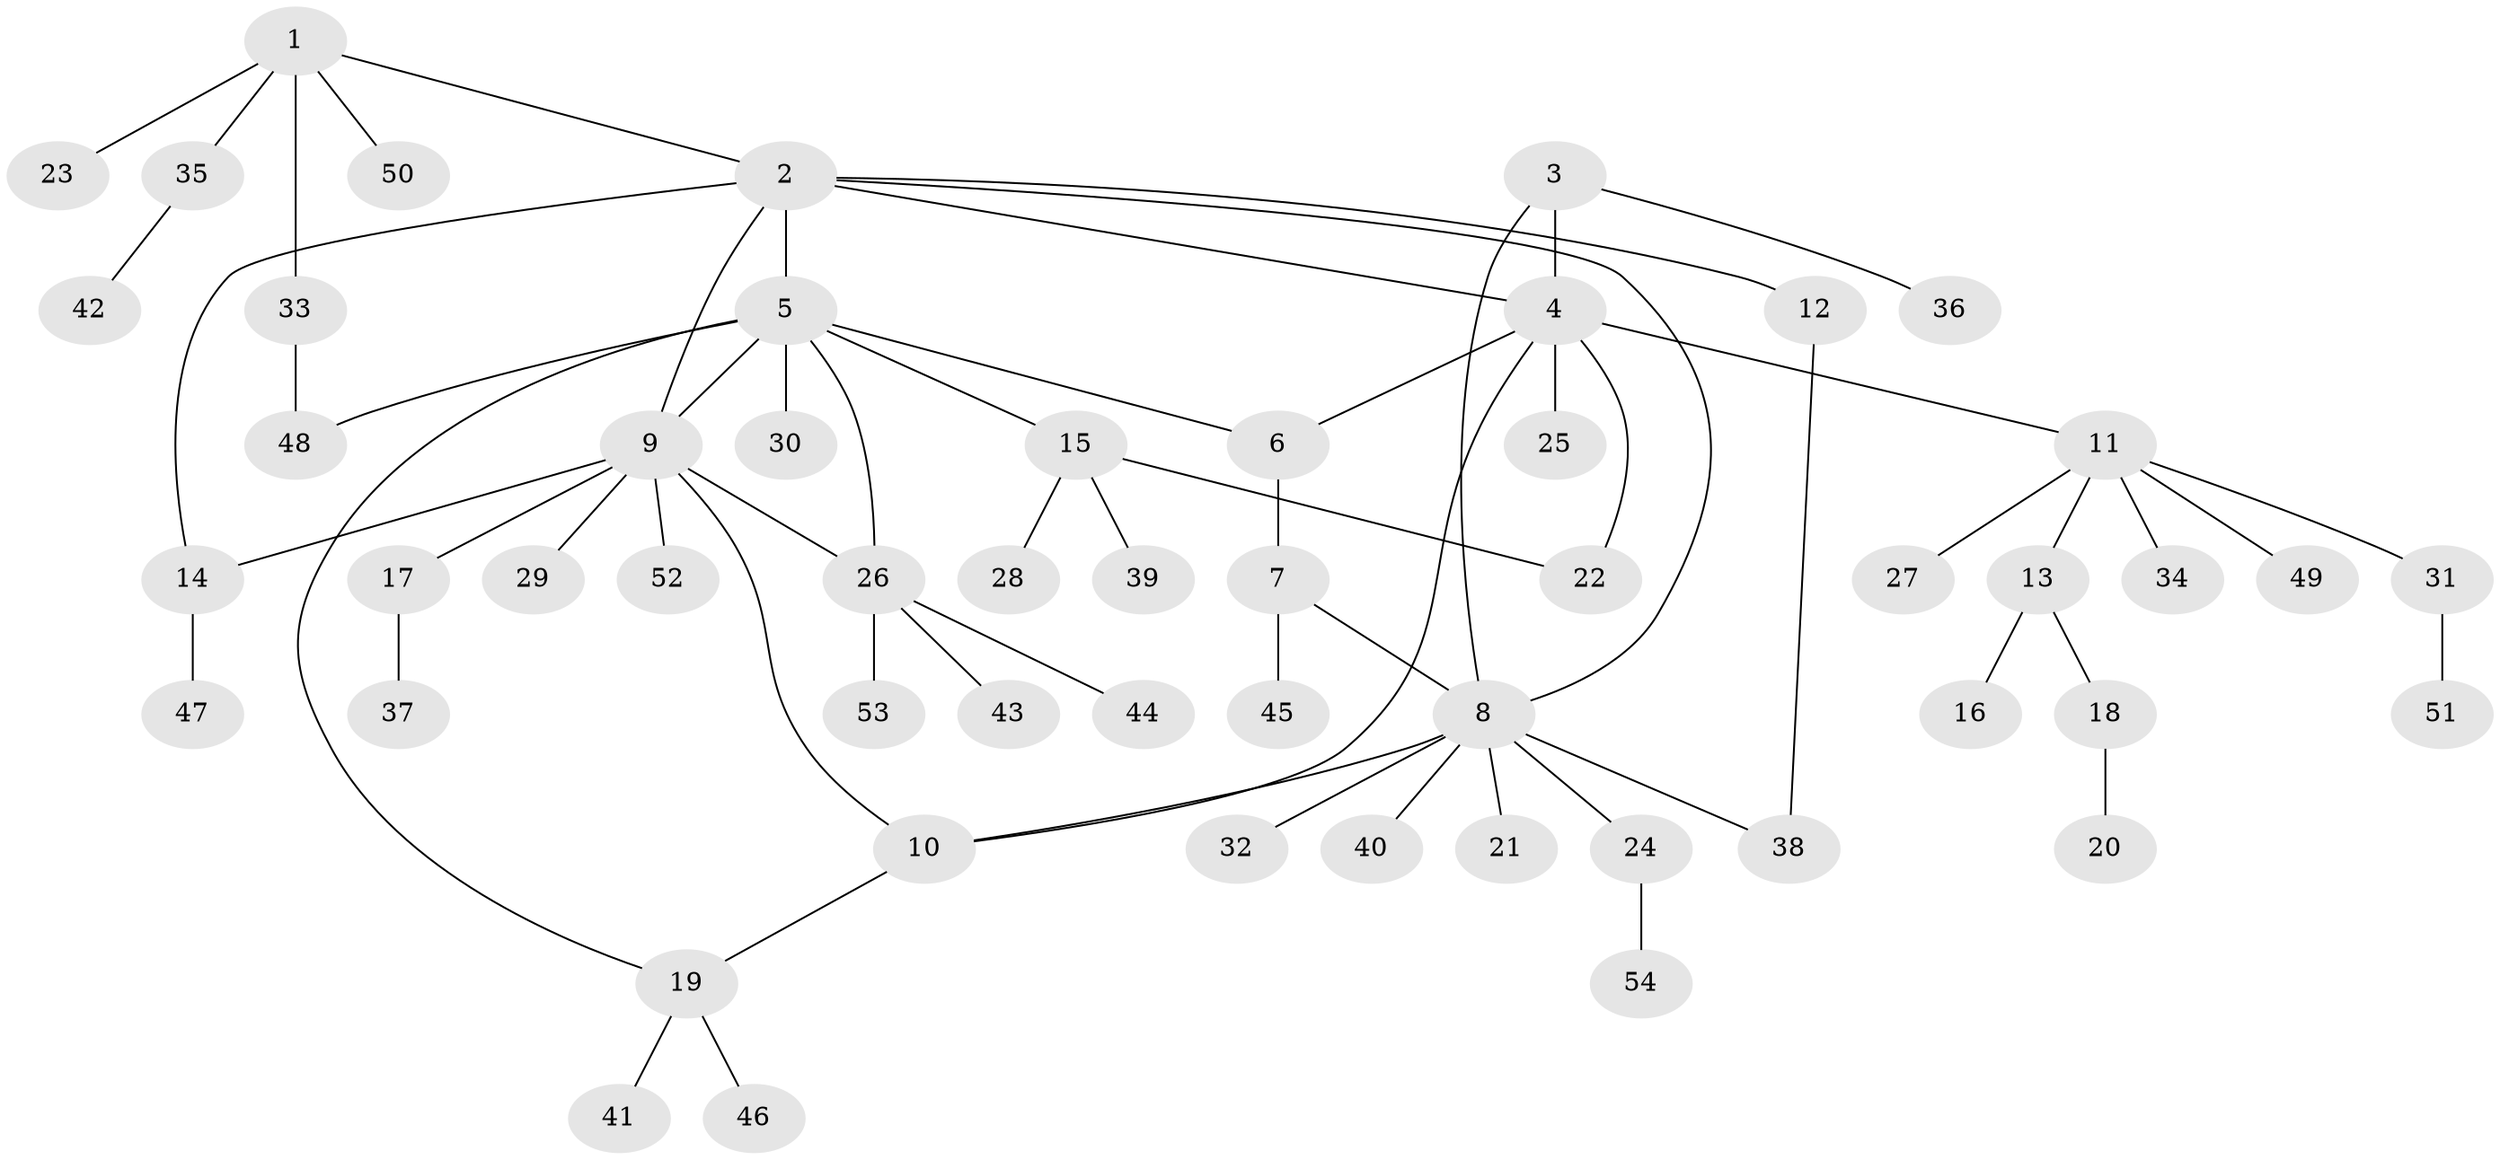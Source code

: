 // Generated by graph-tools (version 1.1) at 2025/37/03/09/25 02:37:16]
// undirected, 54 vertices, 65 edges
graph export_dot {
graph [start="1"]
  node [color=gray90,style=filled];
  1;
  2;
  3;
  4;
  5;
  6;
  7;
  8;
  9;
  10;
  11;
  12;
  13;
  14;
  15;
  16;
  17;
  18;
  19;
  20;
  21;
  22;
  23;
  24;
  25;
  26;
  27;
  28;
  29;
  30;
  31;
  32;
  33;
  34;
  35;
  36;
  37;
  38;
  39;
  40;
  41;
  42;
  43;
  44;
  45;
  46;
  47;
  48;
  49;
  50;
  51;
  52;
  53;
  54;
  1 -- 2;
  1 -- 23;
  1 -- 33;
  1 -- 35;
  1 -- 50;
  2 -- 4;
  2 -- 5;
  2 -- 8;
  2 -- 9;
  2 -- 12;
  2 -- 14;
  3 -- 4;
  3 -- 8;
  3 -- 36;
  4 -- 6;
  4 -- 10;
  4 -- 11;
  4 -- 22;
  4 -- 25;
  5 -- 6;
  5 -- 9;
  5 -- 15;
  5 -- 19;
  5 -- 26;
  5 -- 30;
  5 -- 48;
  6 -- 7;
  7 -- 8;
  7 -- 45;
  8 -- 10;
  8 -- 21;
  8 -- 24;
  8 -- 32;
  8 -- 38;
  8 -- 40;
  9 -- 10;
  9 -- 14;
  9 -- 17;
  9 -- 26;
  9 -- 29;
  9 -- 52;
  10 -- 19;
  11 -- 13;
  11 -- 27;
  11 -- 31;
  11 -- 34;
  11 -- 49;
  12 -- 38;
  13 -- 16;
  13 -- 18;
  14 -- 47;
  15 -- 22;
  15 -- 28;
  15 -- 39;
  17 -- 37;
  18 -- 20;
  19 -- 41;
  19 -- 46;
  24 -- 54;
  26 -- 43;
  26 -- 44;
  26 -- 53;
  31 -- 51;
  33 -- 48;
  35 -- 42;
}
